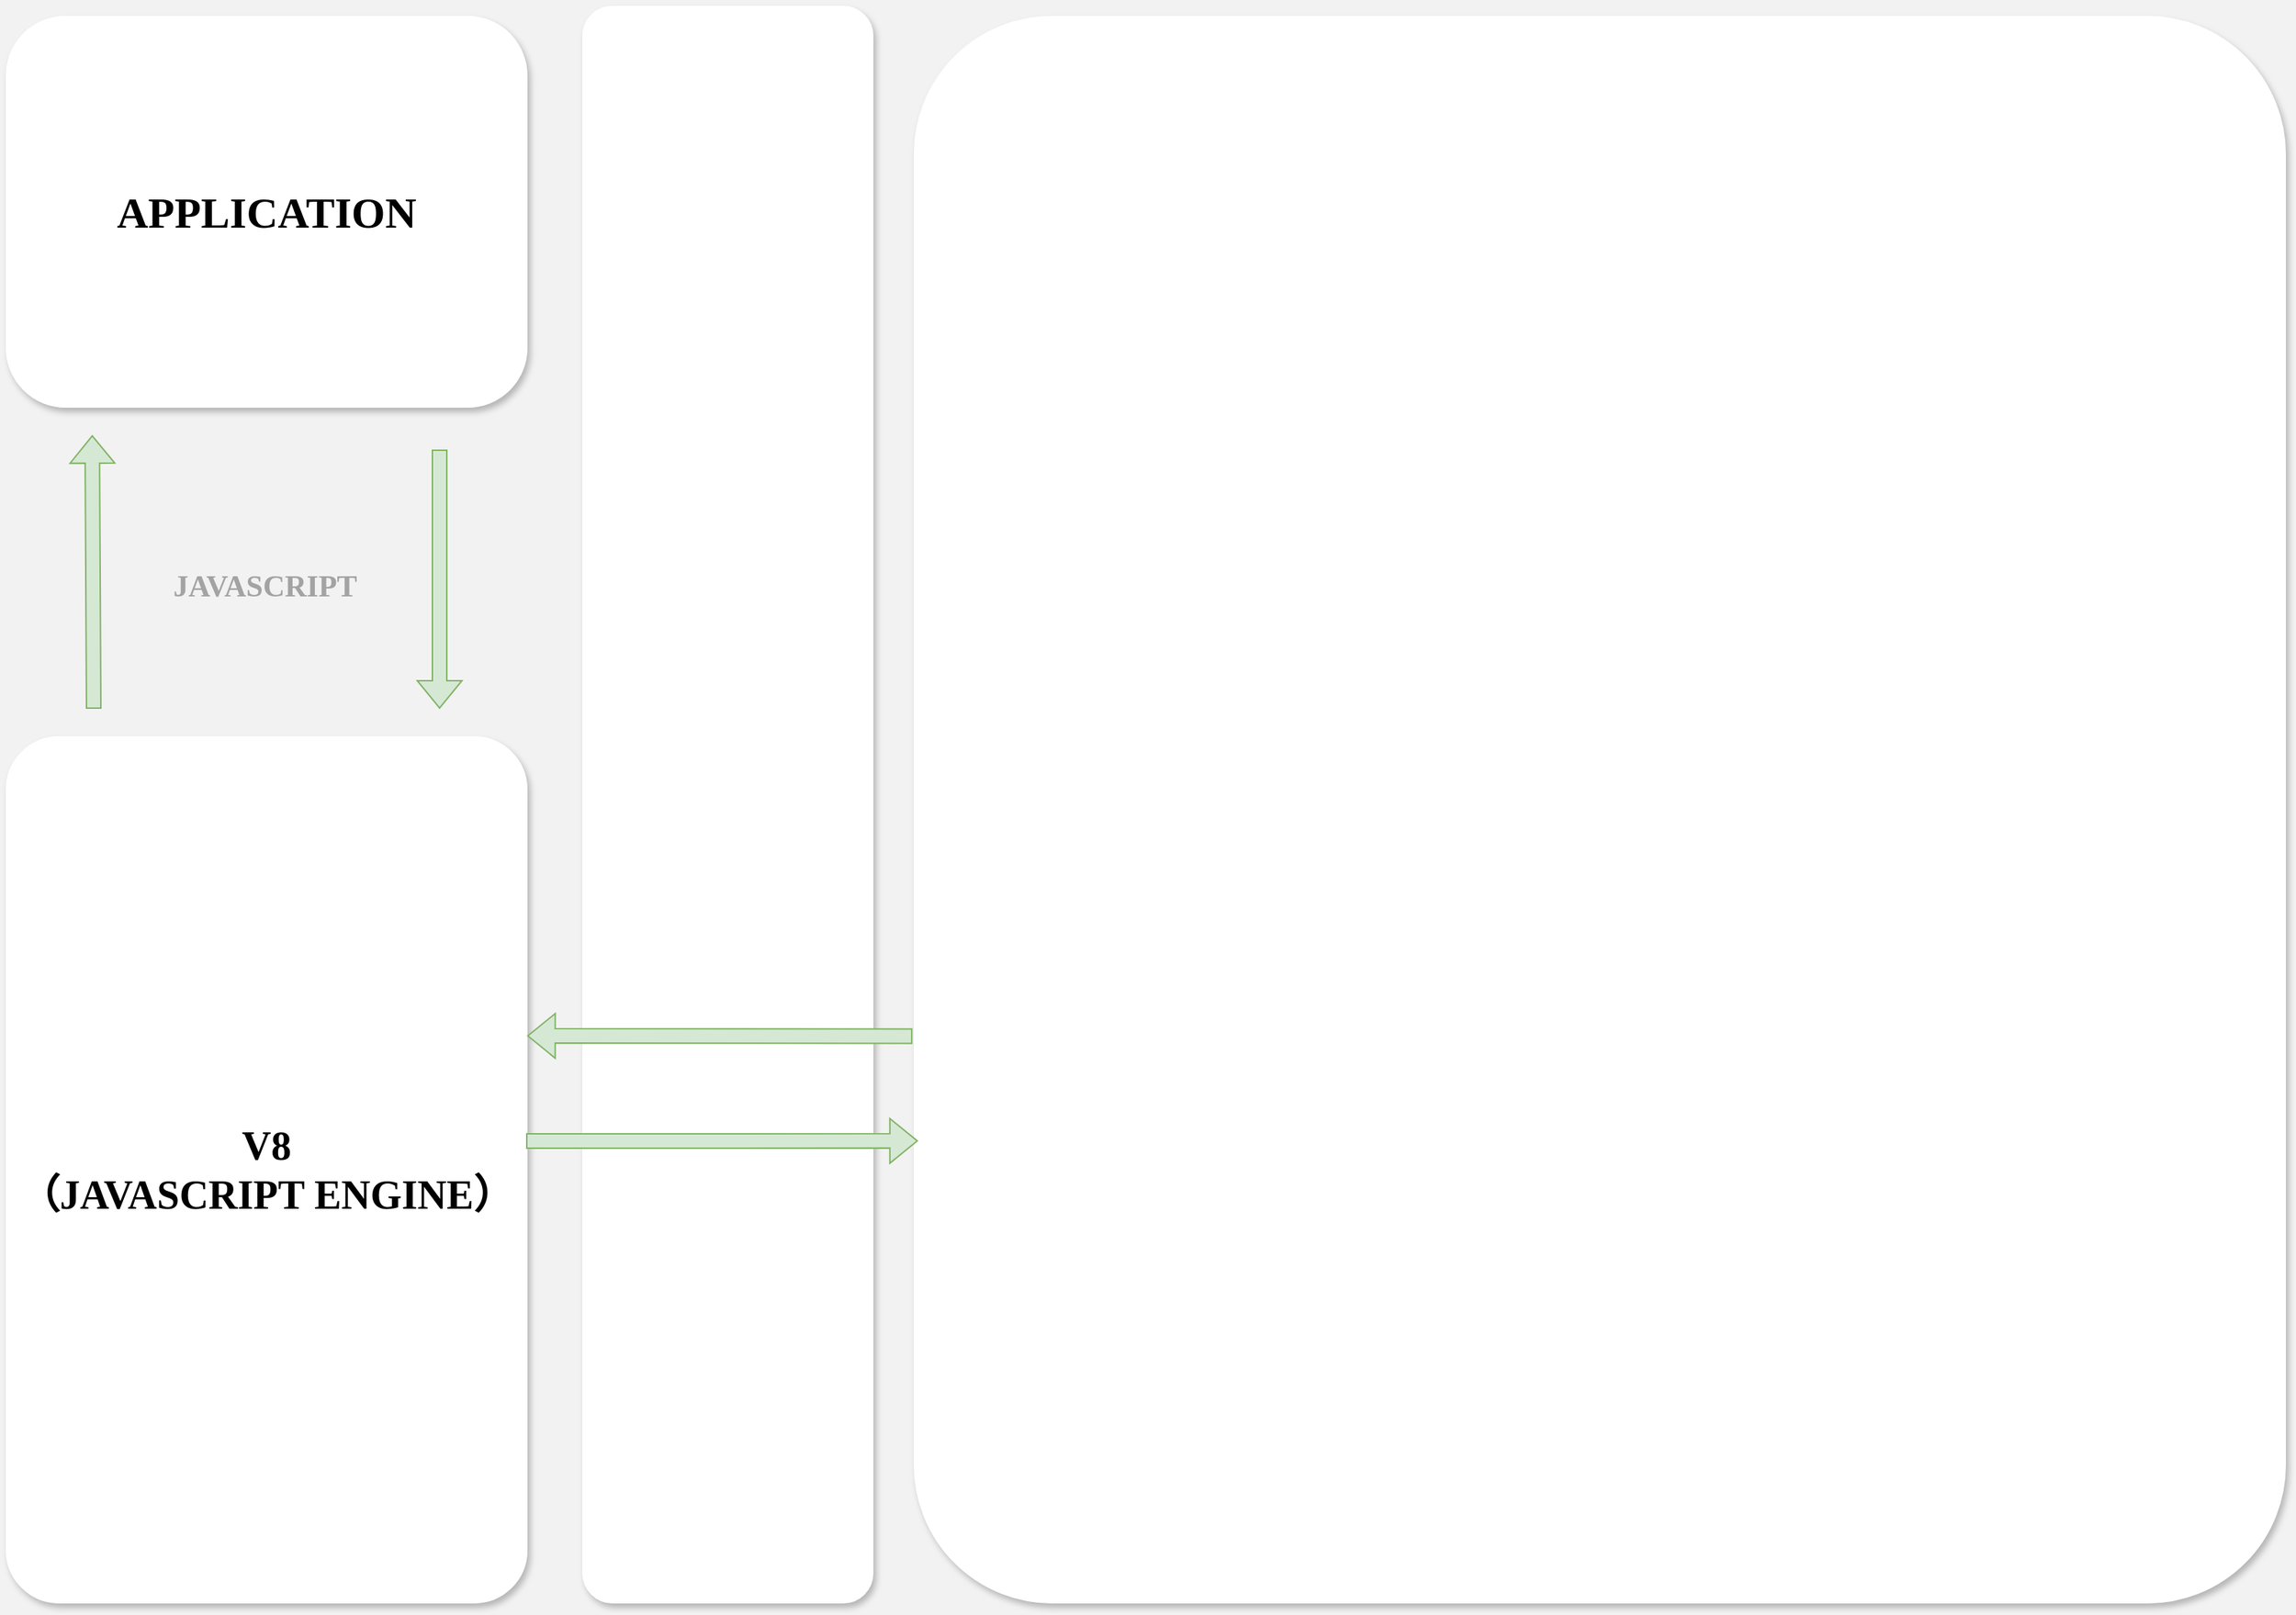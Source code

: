 <mxfile version="24.7.13">
  <diagram name="第 1 页" id="Js2gKHvIyTyq0PtMAdm4">
    <mxGraphModel dx="869" dy="452" grid="1" gridSize="10" guides="1" tooltips="1" connect="1" arrows="1" fold="1" page="1" pageScale="1" pageWidth="1654" pageHeight="1169" background="#F2F2F2" math="0" shadow="0">
      <root>
        <mxCell id="0" />
        <mxCell id="1" parent="0" />
        <mxCell id="wa8FjlfhGtUEHZc12TWI-9" value="" style="rounded=1;whiteSpace=wrap;html=1;shadow=1;strokeWidth=2;strokeColor=#FFFFFF;arcSize=10;" vertex="1" parent="1">
          <mxGeometry x="670" y="40" width="950" height="1100" as="geometry" />
        </mxCell>
        <mxCell id="wa8FjlfhGtUEHZc12TWI-1" value="&lt;font size=&quot;1&quot; face=&quot;Comic Sans MS&quot; style=&quot;&quot;&gt;&lt;b style=&quot;font-size: 30px;&quot;&gt;APPLICATION&lt;/b&gt;&lt;/font&gt;" style="rounded=1;whiteSpace=wrap;html=1;shadow=1;strokeWidth=2;strokeColor=#FFFFFF;" vertex="1" parent="1">
          <mxGeometry x="40" y="40" width="360" height="270" as="geometry" />
        </mxCell>
        <mxCell id="wa8FjlfhGtUEHZc12TWI-2" value="&lt;b style=&quot;font-size: 28px;&quot;&gt;&lt;font face=&quot;Comic Sans MS&quot; style=&quot;font-size: 28px;&quot;&gt;V8&lt;/font&gt;&lt;/b&gt;&lt;div style=&quot;font-size: 28px;&quot;&gt;&lt;b style=&quot;&quot;&gt;&lt;font face=&quot;Sg2590R3SVGVvx_BgW9V&quot; style=&quot;font-size: 28px;&quot;&gt;（JAVASCRIPT ENGINE）&lt;/font&gt;&lt;/b&gt;&lt;/div&gt;" style="rounded=1;whiteSpace=wrap;html=1;shadow=1;strokeWidth=2;strokeColor=#FFFFFF;arcSize=10;" vertex="1" parent="1">
          <mxGeometry x="40" y="540" width="360" height="600" as="geometry" />
        </mxCell>
        <mxCell id="wa8FjlfhGtUEHZc12TWI-3" value="" style="rounded=1;whiteSpace=wrap;html=1;shadow=1;strokeWidth=2;strokeColor=#FFFFFF;arcSize=10;" vertex="1" parent="1">
          <mxGeometry x="440" y="33" width="200" height="1107" as="geometry" />
        </mxCell>
        <mxCell id="wa8FjlfhGtUEHZc12TWI-4" value="&lt;b&gt;&lt;font color=&quot;#a3a3a3&quot; face=&quot;Comic Sans MS&quot; style=&quot;font-size: 21px;&quot;&gt;JAVASCRIPT&lt;/font&gt;&lt;/b&gt;" style="text;html=1;align=center;verticalAlign=middle;whiteSpace=wrap;rounded=0;" vertex="1" parent="1">
          <mxGeometry x="189.33" y="420" width="60" height="30" as="geometry" />
        </mxCell>
        <mxCell id="wa8FjlfhGtUEHZc12TWI-5" value="" style="shape=flexArrow;endArrow=classic;html=1;rounded=0;fillColor=#d5e8d4;strokeColor=#82b366;" edge="1" parent="1">
          <mxGeometry width="50" height="50" relative="1" as="geometry">
            <mxPoint x="100" y="520" as="sourcePoint" />
            <mxPoint x="99" y="330" as="targetPoint" />
          </mxGeometry>
        </mxCell>
        <mxCell id="wa8FjlfhGtUEHZc12TWI-6" value="" style="shape=flexArrow;endArrow=classic;html=1;rounded=0;fillColor=#d5e8d4;strokeColor=#82b366;" edge="1" parent="1">
          <mxGeometry width="50" height="50" relative="1" as="geometry">
            <mxPoint x="340" y="340" as="sourcePoint" />
            <mxPoint x="340" y="520" as="targetPoint" />
          </mxGeometry>
        </mxCell>
        <mxCell id="wa8FjlfhGtUEHZc12TWI-7" value="" style="shape=flexArrow;endArrow=classic;html=1;rounded=0;fillColor=#d5e8d4;strokeColor=#82b366;entryX=0.002;entryY=0.709;entryDx=0;entryDy=0;entryPerimeter=0;" edge="1" parent="1" target="wa8FjlfhGtUEHZc12TWI-9">
          <mxGeometry width="50" height="50" relative="1" as="geometry">
            <mxPoint x="400" y="820" as="sourcePoint" />
            <mxPoint x="680" y="430" as="targetPoint" />
          </mxGeometry>
        </mxCell>
        <mxCell id="wa8FjlfhGtUEHZc12TWI-8" value="" style="shape=flexArrow;endArrow=classic;html=1;rounded=0;fillColor=#d5e8d4;strokeColor=#82b366;entryX=1.002;entryY=0.345;entryDx=0;entryDy=0;entryPerimeter=0;exitX=-0.002;exitY=0.643;exitDx=0;exitDy=0;exitPerimeter=0;" edge="1" parent="1" source="wa8FjlfhGtUEHZc12TWI-9" target="wa8FjlfhGtUEHZc12TWI-2">
          <mxGeometry width="50" height="50" relative="1" as="geometry">
            <mxPoint x="670" y="520" as="sourcePoint" />
            <mxPoint x="400" y="520" as="targetPoint" />
          </mxGeometry>
        </mxCell>
      </root>
    </mxGraphModel>
  </diagram>
</mxfile>
